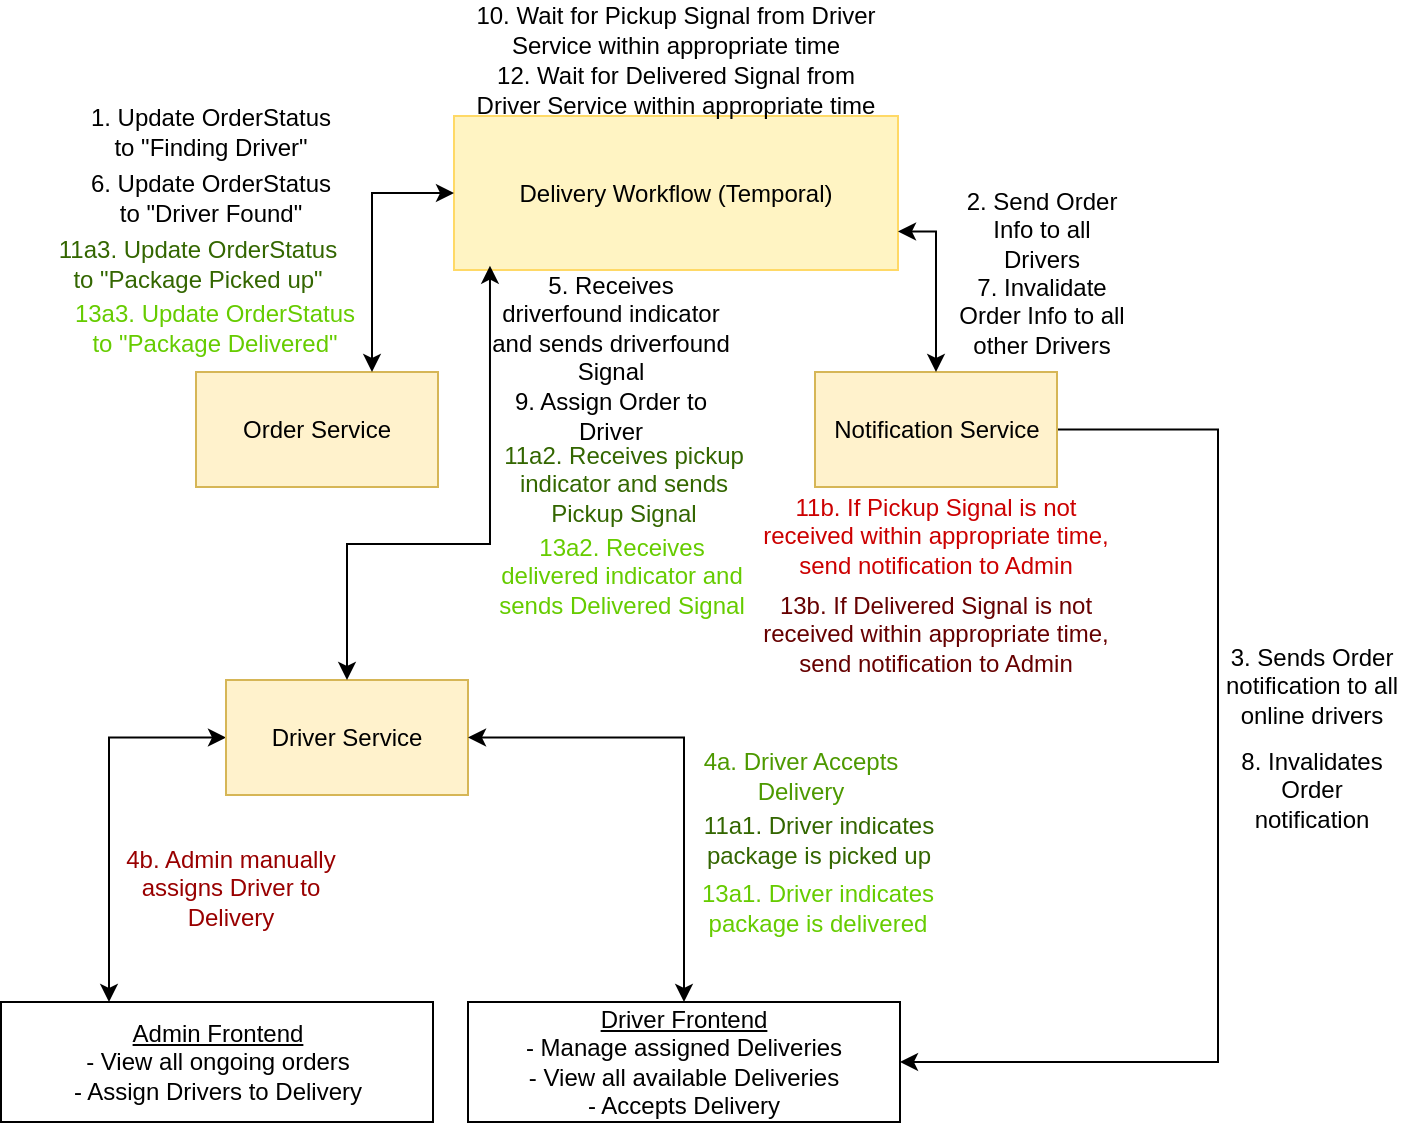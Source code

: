 <mxfile version="26.1.0">
  <diagram name="Page-1" id="AIPoxRdhrtce3UdJt4KN">
    <mxGraphModel dx="1026" dy="609" grid="0" gridSize="10" guides="1" tooltips="1" connect="1" arrows="1" fold="1" page="1" pageScale="1" pageWidth="827" pageHeight="1169" math="0" shadow="0">
      <root>
        <mxCell id="0" />
        <mxCell id="1" parent="0" />
        <mxCell id="sGVSHZmp7kZCRn9jOwzH-1" value="Delivery Workflow (Temporal)" style="rounded=0;whiteSpace=wrap;html=1;fillColor=light-dark(#FFF4C3,var(--ge-dark-color, #121212));strokeColor=light-dark(#FFD966,#FFFFFF);" parent="1" vertex="1">
          <mxGeometry x="340" y="112" width="222" height="77" as="geometry" />
        </mxCell>
        <mxCell id="N_pRQEPDte80IIOeTLnO-1" value="Order Service" style="rounded=0;whiteSpace=wrap;html=1;fillColor=#fff2cc;strokeColor=#d6b656;" parent="1" vertex="1">
          <mxGeometry x="211" y="240" width="121" height="57.5" as="geometry" />
        </mxCell>
        <mxCell id="N_pRQEPDte80IIOeTLnO-2" value="" style="endArrow=classic;startArrow=classic;html=1;rounded=0;entryX=0;entryY=0.5;entryDx=0;entryDy=0;edgeStyle=orthogonalEdgeStyle;" parent="1" target="sGVSHZmp7kZCRn9jOwzH-1" edge="1">
          <mxGeometry width="50" height="50" relative="1" as="geometry">
            <mxPoint x="299" y="240" as="sourcePoint" />
            <mxPoint x="159.25" y="147" as="targetPoint" />
            <Array as="points">
              <mxPoint x="299" y="240" />
              <mxPoint x="299" y="151" />
            </Array>
          </mxGeometry>
        </mxCell>
        <mxCell id="N_pRQEPDte80IIOeTLnO-3" value="1. Update OrderStatus to &quot;Finding Driver&quot;" style="text;html=1;align=center;verticalAlign=middle;whiteSpace=wrap;rounded=0;" parent="1" vertex="1">
          <mxGeometry x="151" y="105" width="135" height="30" as="geometry" />
        </mxCell>
        <mxCell id="FCyn03ZtiModcpzmfuNr-1" style="edgeStyle=orthogonalEdgeStyle;rounded=0;orthogonalLoop=1;jettySize=auto;html=1;exitX=0;exitY=0.5;exitDx=0;exitDy=0;entryX=0.25;entryY=0;entryDx=0;entryDy=0;startArrow=classic;startFill=1;" edge="1" parent="1" source="N_pRQEPDte80IIOeTLnO-4" target="N_pRQEPDte80IIOeTLnO-18">
          <mxGeometry relative="1" as="geometry" />
        </mxCell>
        <mxCell id="N_pRQEPDte80IIOeTLnO-4" value="Driver Service" style="rounded=0;whiteSpace=wrap;html=1;fillColor=#fff2cc;strokeColor=#d6b656;" parent="1" vertex="1">
          <mxGeometry x="226" y="394" width="121" height="57.5" as="geometry" />
        </mxCell>
        <mxCell id="FCyn03ZtiModcpzmfuNr-3" style="edgeStyle=orthogonalEdgeStyle;rounded=0;orthogonalLoop=1;jettySize=auto;html=1;exitX=1;exitY=0.5;exitDx=0;exitDy=0;entryX=1;entryY=0.5;entryDx=0;entryDy=0;" edge="1" parent="1" source="N_pRQEPDte80IIOeTLnO-5" target="N_pRQEPDte80IIOeTLnO-26">
          <mxGeometry relative="1" as="geometry">
            <Array as="points">
              <mxPoint x="722" y="269" />
              <mxPoint x="722" y="585" />
            </Array>
          </mxGeometry>
        </mxCell>
        <mxCell id="N_pRQEPDte80IIOeTLnO-5" value="Notification Service" style="rounded=0;whiteSpace=wrap;html=1;fillColor=#fff2cc;strokeColor=#d6b656;" parent="1" vertex="1">
          <mxGeometry x="520.5" y="240" width="121" height="57.5" as="geometry" />
        </mxCell>
        <mxCell id="N_pRQEPDte80IIOeTLnO-7" value="" style="endArrow=classic;startArrow=classic;html=1;rounded=0;exitX=0.5;exitY=0;exitDx=0;exitDy=0;edgeStyle=orthogonalEdgeStyle;entryX=0.081;entryY=0.972;entryDx=0;entryDy=0;entryPerimeter=0;" parent="1" source="N_pRQEPDte80IIOeTLnO-4" target="sGVSHZmp7kZCRn9jOwzH-1" edge="1">
          <mxGeometry width="50" height="50" relative="1" as="geometry">
            <mxPoint x="398" y="240" as="sourcePoint" />
            <mxPoint x="378" y="216" as="targetPoint" />
            <Array as="points">
              <mxPoint x="287" y="326" />
              <mxPoint x="358" y="326" />
            </Array>
          </mxGeometry>
        </mxCell>
        <mxCell id="N_pRQEPDte80IIOeTLnO-11" value="2. Send Order Info to all Drivers" style="text;html=1;align=center;verticalAlign=middle;whiteSpace=wrap;rounded=0;" parent="1" vertex="1">
          <mxGeometry x="588" y="154" width="92" height="30" as="geometry" />
        </mxCell>
        <mxCell id="N_pRQEPDte80IIOeTLnO-16" value="&lt;font style=&quot;color: rgb(77, 153, 0);&quot;&gt;4a. Driver Accepts Delivery&lt;/font&gt;" style="text;html=1;align=center;verticalAlign=middle;whiteSpace=wrap;rounded=0;" parent="1" vertex="1">
          <mxGeometry x="461" y="427" width="105" height="30" as="geometry" />
        </mxCell>
        <mxCell id="N_pRQEPDte80IIOeTLnO-18" value="&lt;u&gt;Admin Frontend&lt;/u&gt;&lt;div&gt;- View all ongoing orders&lt;br&gt;&lt;/div&gt;&lt;div&gt;- Assign Drivers to Delivery&lt;/div&gt;" style="rounded=0;whiteSpace=wrap;html=1;" parent="1" vertex="1">
          <mxGeometry x="113.5" y="555" width="216" height="60" as="geometry" />
        </mxCell>
        <mxCell id="N_pRQEPDte80IIOeTLnO-23" value="" style="endArrow=classic;startArrow=classic;html=1;rounded=0;entryX=1;entryY=0.75;entryDx=0;entryDy=0;exitX=0.5;exitY=0;exitDx=0;exitDy=0;edgeStyle=orthogonalEdgeStyle;" parent="1" source="N_pRQEPDte80IIOeTLnO-5" target="sGVSHZmp7kZCRn9jOwzH-1" edge="1">
          <mxGeometry width="50" height="50" relative="1" as="geometry">
            <mxPoint x="659" y="260" as="sourcePoint" />
            <mxPoint x="582" y="171" as="targetPoint" />
            <Array as="points">
              <mxPoint x="581" y="170" />
            </Array>
          </mxGeometry>
        </mxCell>
        <mxCell id="N_pRQEPDte80IIOeTLnO-24" value="&lt;font style=&quot;color: rgb(153, 0, 0);&quot;&gt;4b. Admin manually assigns Driver to Delivery&lt;/font&gt;" style="text;html=1;align=center;verticalAlign=middle;whiteSpace=wrap;rounded=0;" parent="1" vertex="1">
          <mxGeometry x="174" y="478" width="109" height="40" as="geometry" />
        </mxCell>
        <mxCell id="N_pRQEPDte80IIOeTLnO-25" value="6. Update OrderStatus to &quot;Driver Found&quot;" style="text;html=1;align=center;verticalAlign=middle;whiteSpace=wrap;rounded=0;" parent="1" vertex="1">
          <mxGeometry x="151" y="137.5" width="135" height="30" as="geometry" />
        </mxCell>
        <mxCell id="FCyn03ZtiModcpzmfuNr-2" style="edgeStyle=orthogonalEdgeStyle;rounded=0;orthogonalLoop=1;jettySize=auto;html=1;exitX=0.5;exitY=0;exitDx=0;exitDy=0;entryX=1;entryY=0.5;entryDx=0;entryDy=0;startArrow=classic;startFill=1;" edge="1" parent="1" source="N_pRQEPDte80IIOeTLnO-26" target="N_pRQEPDte80IIOeTLnO-4">
          <mxGeometry relative="1" as="geometry" />
        </mxCell>
        <mxCell id="N_pRQEPDte80IIOeTLnO-26" value="&lt;u&gt;Driver Frontend&lt;/u&gt;&lt;div&gt;- Manage assigned Deliveries&lt;br&gt;&lt;/div&gt;&lt;div&gt;- View all available Deliveries&lt;/div&gt;&lt;div&gt;- Accepts Delivery&lt;/div&gt;" style="rounded=0;whiteSpace=wrap;html=1;" parent="1" vertex="1">
          <mxGeometry x="347" y="555" width="216" height="60" as="geometry" />
        </mxCell>
        <mxCell id="N_pRQEPDte80IIOeTLnO-28" value="9. Assign Order to Driver" style="text;html=1;align=center;verticalAlign=middle;whiteSpace=wrap;rounded=0;" parent="1" vertex="1">
          <mxGeometry x="356" y="247" width="125" height="30" as="geometry" />
        </mxCell>
        <mxCell id="N_pRQEPDte80IIOeTLnO-29" value="10. Wait for Pickup Signal from Driver Service within appropriate time" style="text;html=1;align=center;verticalAlign=middle;whiteSpace=wrap;rounded=0;" parent="1" vertex="1">
          <mxGeometry x="347" y="54" width="208" height="30" as="geometry" />
        </mxCell>
        <mxCell id="N_pRQEPDte80IIOeTLnO-30" value="&lt;font style=&quot;&quot;&gt;11b. If Pickup Signal is not received within appropriate time, send notification to Admin&lt;/font&gt;" style="text;html=1;align=center;verticalAlign=middle;whiteSpace=wrap;rounded=0;fontColor=#CC0000;" parent="1" vertex="1">
          <mxGeometry x="493" y="302" width="176" height="40" as="geometry" />
        </mxCell>
        <mxCell id="N_pRQEPDte80IIOeTLnO-33" value="&lt;font style=&quot;&quot;&gt;11a3. Update OrderStatus to &quot;Package Picked up&quot;&lt;/font&gt;" style="text;html=1;align=center;verticalAlign=middle;whiteSpace=wrap;rounded=0;fontColor=#336600;" parent="1" vertex="1">
          <mxGeometry x="141" y="171" width="142" height="30" as="geometry" />
        </mxCell>
        <mxCell id="N_pRQEPDte80IIOeTLnO-34" value="12. Wait for Delivered Signal from Driver Service within appropriate time" style="text;html=1;align=center;verticalAlign=middle;whiteSpace=wrap;rounded=0;" parent="1" vertex="1">
          <mxGeometry x="347" y="84" width="208" height="30" as="geometry" />
        </mxCell>
        <mxCell id="N_pRQEPDte80IIOeTLnO-35" value="&lt;font style=&quot;&quot;&gt;11a1. Driver indicates package is picked up&lt;/font&gt;" style="text;html=1;align=center;verticalAlign=middle;whiteSpace=wrap;rounded=0;fontColor=#336600;" parent="1" vertex="1">
          <mxGeometry x="461" y="457" width="123" height="34" as="geometry" />
        </mxCell>
        <mxCell id="N_pRQEPDte80IIOeTLnO-38" value="&lt;font style=&quot;&quot;&gt;11a2. Receives pickup indicator and sends Pickup Signal&lt;/font&gt;" style="text;html=1;align=center;verticalAlign=middle;whiteSpace=wrap;rounded=0;fontColor=#336600;" parent="1" vertex="1">
          <mxGeometry x="356" y="279" width="138" height="34" as="geometry" />
        </mxCell>
        <mxCell id="N_pRQEPDte80IIOeTLnO-39" value="&lt;font style=&quot;&quot;&gt;13a1. Driver indicates package is delivered&lt;/font&gt;" style="text;html=1;align=center;verticalAlign=middle;whiteSpace=wrap;rounded=0;fontColor=#66CC00;" parent="1" vertex="1">
          <mxGeometry x="461" y="491" width="121.5" height="34" as="geometry" />
        </mxCell>
        <mxCell id="N_pRQEPDte80IIOeTLnO-40" value="&lt;font style=&quot;&quot;&gt;13a2. Receives delivered indicator and sends Delivered Signal&lt;/font&gt;" style="text;html=1;align=center;verticalAlign=middle;whiteSpace=wrap;rounded=0;fontColor=#66CC00;" parent="1" vertex="1">
          <mxGeometry x="356" y="323" width="136" height="37" as="geometry" />
        </mxCell>
        <mxCell id="N_pRQEPDte80IIOeTLnO-41" value="&lt;font style=&quot;&quot;&gt;13a3. Update OrderStatus to &quot;Package Delivered&quot;&lt;/font&gt;" style="text;html=1;align=center;verticalAlign=middle;whiteSpace=wrap;rounded=0;fontColor=#66CC00;" parent="1" vertex="1">
          <mxGeometry x="148" y="203" width="145" height="30" as="geometry" />
        </mxCell>
        <mxCell id="N_pRQEPDte80IIOeTLnO-42" value="&lt;font style=&quot;&quot;&gt;13b. If Delivered Signal is not received within appropriate time, send notification to Admin&lt;/font&gt;" style="text;html=1;align=center;verticalAlign=middle;whiteSpace=wrap;rounded=0;fontColor=#660000;" parent="1" vertex="1">
          <mxGeometry x="493" y="351" width="176" height="40" as="geometry" />
        </mxCell>
        <mxCell id="FCyn03ZtiModcpzmfuNr-4" value="3. Sends Order notification to all online drivers" style="text;html=1;align=center;verticalAlign=middle;whiteSpace=wrap;rounded=0;" vertex="1" parent="1">
          <mxGeometry x="723" y="382" width="92" height="30" as="geometry" />
        </mxCell>
        <mxCell id="FCyn03ZtiModcpzmfuNr-6" value="5. Receives driverfound indicator and sends driverfound Signal" style="text;html=1;align=center;verticalAlign=middle;whiteSpace=wrap;rounded=0;" vertex="1" parent="1">
          <mxGeometry x="356" y="203" width="125" height="30" as="geometry" />
        </mxCell>
        <mxCell id="FCyn03ZtiModcpzmfuNr-7" value="7. Invalidate Order Info to all other Drivers" style="text;html=1;align=center;verticalAlign=middle;whiteSpace=wrap;rounded=0;" vertex="1" parent="1">
          <mxGeometry x="588" y="197" width="92" height="30" as="geometry" />
        </mxCell>
        <mxCell id="FCyn03ZtiModcpzmfuNr-8" value="8. Invalidates Order notification" style="text;html=1;align=center;verticalAlign=middle;whiteSpace=wrap;rounded=0;" vertex="1" parent="1">
          <mxGeometry x="723" y="434" width="92" height="30" as="geometry" />
        </mxCell>
      </root>
    </mxGraphModel>
  </diagram>
</mxfile>
